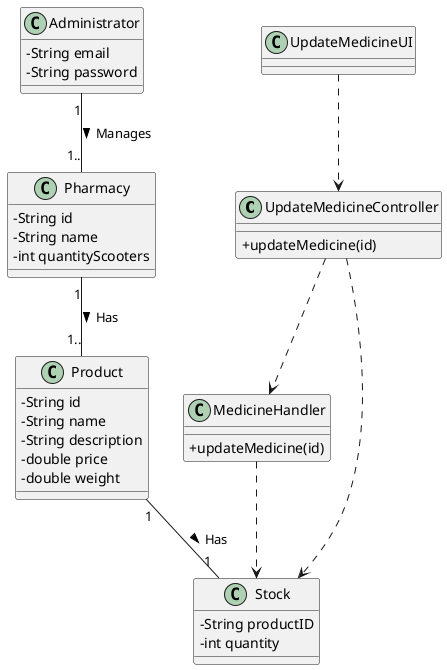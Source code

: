 @startuml
skinparam classAttributeIconSize 0

class UpdateMedicineController {
  +updateMedicine(id)
}

class UpdateMedicineUI {
}

class MedicineHandler{
    +updateMedicine(id)
}

class Product {
  -String id
  -String name
  -String description
  -double price
  -double weight
  
}

class Administrator{
  -String email
  -String password 
}

class Pharmacy {
  -String id
  -String name
  -int quantityScooters
  }
  
class Stock {
  -String productID
  -int quantity
}


UpdateMedicineUI ..> UpdateMedicineController
UpdateMedicineController ..> MedicineHandler
UpdateMedicineController ..> Stock
MedicineHandler ..> Stock

Pharmacy "1" -- "1.." Product: Has >
Product "1" -- "1" Stock: Has > 
Administrator "1" -- "1.." Pharmacy: Manages >

@enduml